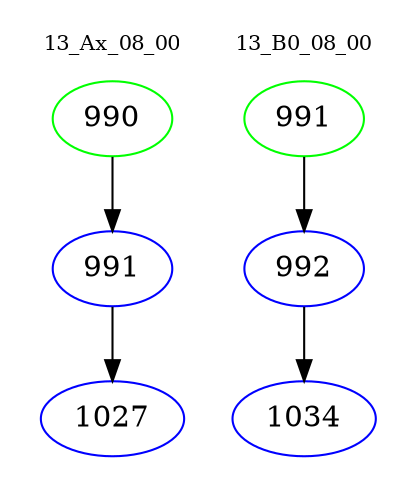 digraph{
subgraph cluster_0 {
color = white
label = "13_Ax_08_00";
fontsize=10;
T0_990 [label="990", color="green"]
T0_990 -> T0_991 [color="black"]
T0_991 [label="991", color="blue"]
T0_991 -> T0_1027 [color="black"]
T0_1027 [label="1027", color="blue"]
}
subgraph cluster_1 {
color = white
label = "13_B0_08_00";
fontsize=10;
T1_991 [label="991", color="green"]
T1_991 -> T1_992 [color="black"]
T1_992 [label="992", color="blue"]
T1_992 -> T1_1034 [color="black"]
T1_1034 [label="1034", color="blue"]
}
}

